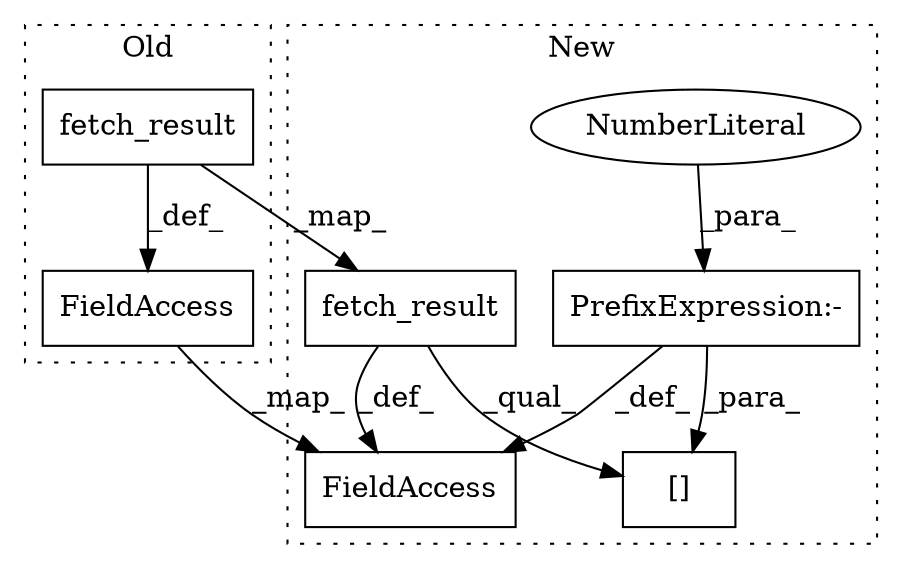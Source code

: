 digraph G {
subgraph cluster0 {
1 [label="fetch_result" a="32" s="3349,3367" l="13,1" shape="box"];
6 [label="FieldAccess" a="22" s="3311" l="17" shape="box"];
label = "Old";
style="dotted";
}
subgraph cluster1 {
2 [label="fetch_result" a="32" s="3389,3407" l="13,1" shape="box"];
3 [label="[]" a="2" s="3369,3411" l="40,1" shape="box"];
4 [label="PrefixExpression:-" a="38" s="3409" l="1" shape="box"];
5 [label="NumberLiteral" a="34" s="3410" l="1" shape="ellipse"];
7 [label="FieldAccess" a="22" s="3351" l="17" shape="box"];
label = "New";
style="dotted";
}
1 -> 6 [label="_def_"];
1 -> 2 [label="_map_"];
2 -> 3 [label="_qual_"];
2 -> 7 [label="_def_"];
4 -> 3 [label="_para_"];
4 -> 7 [label="_def_"];
5 -> 4 [label="_para_"];
6 -> 7 [label="_map_"];
}